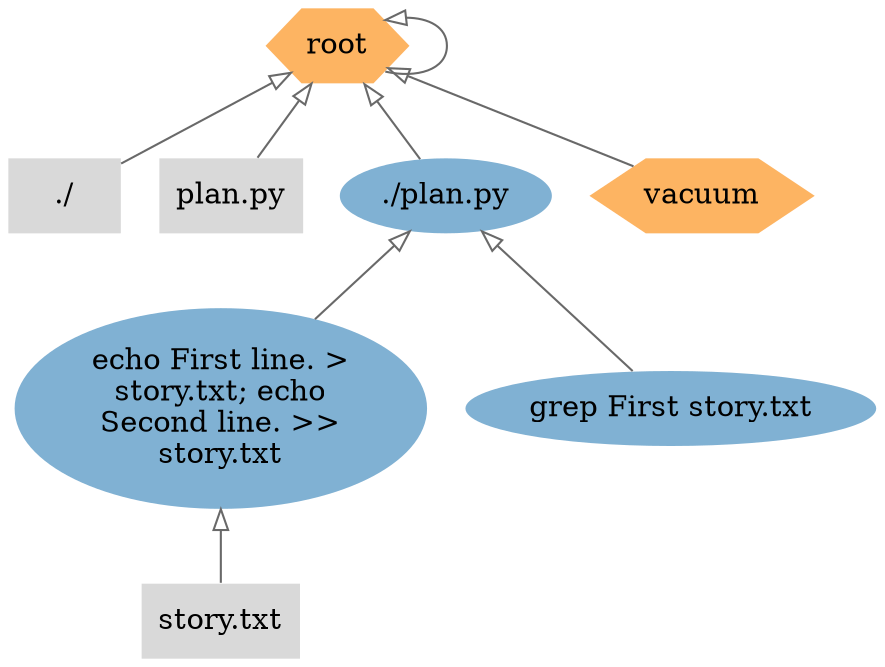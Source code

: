 strict digraph {
  graph [rankdir=BT bgcolor=transparent]
  node [penwidth=0 colorscheme=set39 style=filled fillcolor=5]
  edge [color=dimgray arrowhead=empty]
  4 [label="./" shape=rect fillcolor=9]
  3 [label="plan.py" shape=rect fillcolor=9]
  7 [label="story.txt" shape=rect fillcolor=9]
  1 [label="root" shape=hexagon fillcolor=6]
  5 [label="./plan.py"]
  6 [label="echo First line. >\nstory.txt; echo\nSecond line. >>\nstory.txt"]
  8 [label="grep First story.txt"]
  2 [label="vacuum" shape=hexagon fillcolor=6]
  1 -> 1
  2 -> 1
  3 -> 1
  4 -> 1
  5 -> 1
  6 -> 5
  7 -> 6
  8 -> 5
}
